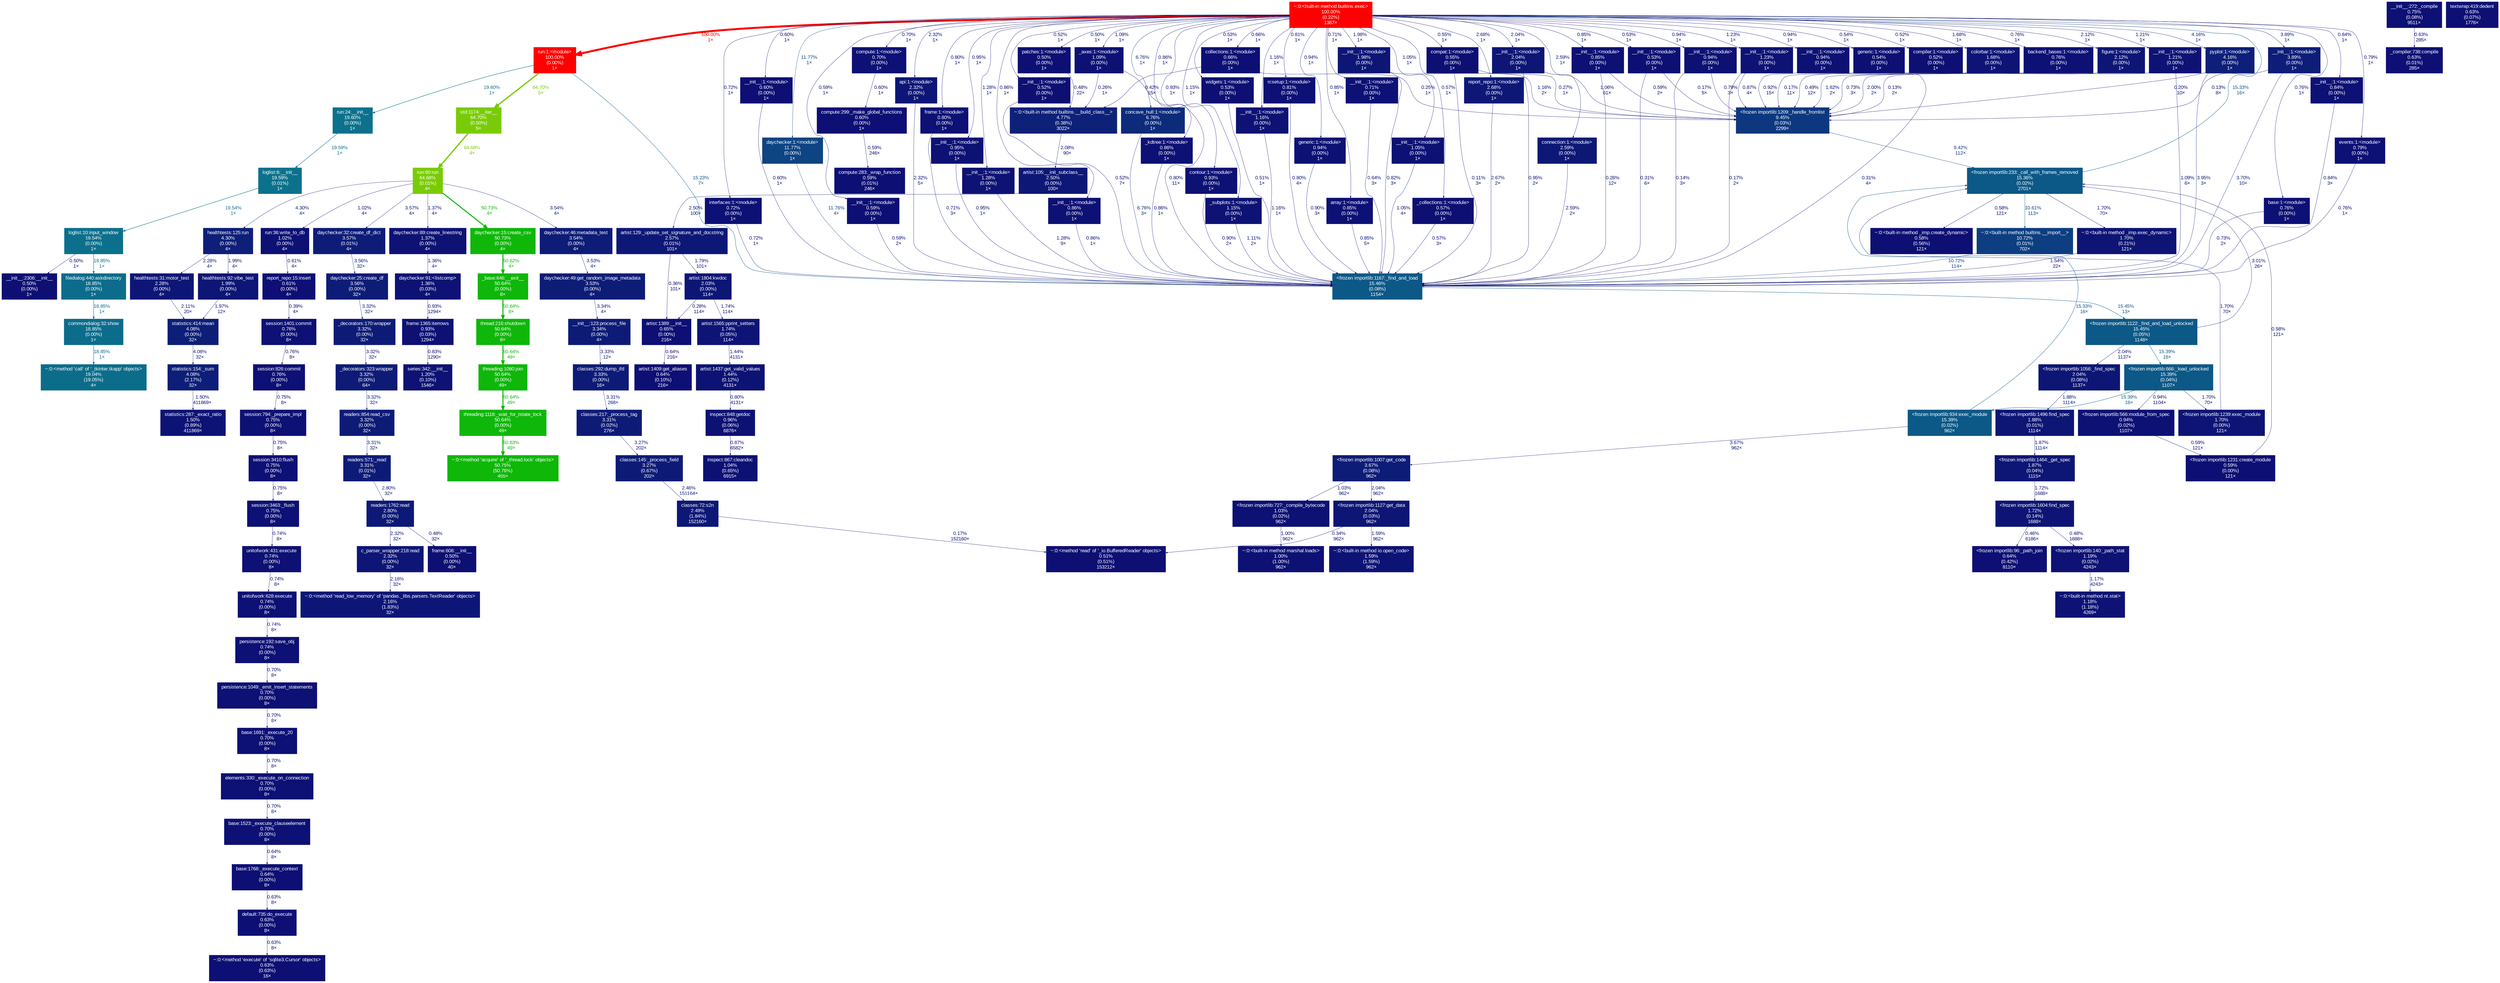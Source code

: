 digraph {
	graph [fontname=Arial, nodesep=0.125, ranksep=0.25];
	node [fontcolor=white, fontname=Arial, height=0, shape=box, style=filled, width=0];
	edge [fontname=Arial];
	15 [color="#ff0000", fontcolor="#ffffff", fontsize="10.00", label="~:0:<built-in method builtins.exec>\n100.00%\n(0.22%)\n1367×", tooltip="~"];
	15 -> 30 [arrowsize="0.35", color="#0d1274", fontcolor="#0d1274", fontsize="10.00", label="1.23%\n1×", labeldistance="0.50", penwidth="0.50"];
	15 -> 204 [arrowsize="0.35", color="#0d1f78", fontcolor="#0d1f78", fontsize="10.00", label="4.16%\n1×", labeldistance="0.50", penwidth="0.50"];
	15 -> 322 [arrowsize="0.35", color="#0d0f73", fontcolor="#0d0f73", fontsize="10.00", label="0.52%\n1×", labeldistance="0.50", penwidth="0.50"];
	15 -> 394 [arrowsize="0.35", color="#0d1074", fontcolor="#0d1074", fontsize="10.00", label="0.81%\n1×", labeldistance="0.50", penwidth="0.50"];
	15 -> 588 [arrowsize="0.35", color="#0d0f73", fontcolor="#0d0f73", fontsize="10.00", label="0.50%\n1×", labeldistance="0.50", penwidth="0.50"];
	15 -> 642 [arrowsize="0.35", color="#0d1174", fontcolor="#0d1174", fontsize="10.00", label="0.94%\n1×", labeldistance="0.50", penwidth="0.50"];
	15 -> 688 [arrowsize="0.35", color="#0d1174", fontcolor="#0d1174", fontsize="10.00", label="0.94%\n1×", labeldistance="0.50", penwidth="0.50"];
	15 -> 689 [arrowsize="0.35", color="#0d1074", fontcolor="#0d1074", fontsize="10.00", label="0.85%\n1×", labeldistance="0.50", penwidth="0.50"];
	15 -> 699 [arrowsize="0.35", color="#0d0f73", fontcolor="#0d0f73", fontsize="10.00", label="0.55%\n1×", labeldistance="0.50", penwidth="0.50"];
	15 -> 709 [arrowsize="0.35", color="#0d1074", fontcolor="#0d1074", fontsize="10.00", label="0.70%\n1×", labeldistance="0.50", penwidth="0.50"];
	15 -> 789 [arrowsize="0.35", color="#0d1074", fontcolor="#0d1074", fontsize="10.00", label="0.85%\n1×", labeldistance="0.50", penwidth="0.50"];
	15 -> 889 [arrowsize="1.00", color="#ff0000", fontcolor="#ff0000", fontsize="10.00", label="100.00%\n1×", labeldistance="4.00", penwidth="4.00"];
	15 -> 1005 [arrowsize="0.35", color="#0d1074", fontcolor="#0d1074", fontsize="10.00", label="0.71%\n1×", labeldistance="0.50", penwidth="0.50"];
	15 -> 1132 [arrowsize="0.35", color="#0d1575", fontcolor="#0d1575", fontsize="10.00", label="2.04%\n1×", labeldistance="0.50", penwidth="0.50"];
	15 -> 1133 [arrowsize="0.35", color="#0d1174", fontcolor="#0d1174", fontsize="10.00", label="1.05%\n1×", labeldistance="0.50", penwidth="0.50"];
	15 -> 1136 [arrowsize="0.35", color="#0d0f73", fontcolor="#0d0f73", fontsize="10.00", label="0.57%\n1×", labeldistance="0.50", penwidth="0.50"];
	15 -> 1323 [arrowsize="0.35", color="#0d1876", fontcolor="#0d1876", fontsize="10.00", label="2.68%\n1×", labeldistance="0.50", penwidth="0.50"];
	15 -> 1573 [arrowsize="0.35", color="#0d1876", fontcolor="#0d1876", fontsize="10.00", label="2.59%\n1×", labeldistance="0.50", penwidth="0.50"];
	15 -> 1655 [arrowsize="0.35", color="#0d0f73", fontcolor="#0d0f73", fontsize="10.00", label="0.53%\n1×", labeldistance="0.50", penwidth="0.50"];
	15 -> 1668 [arrowsize="0.35", color="#0d1074", fontcolor="#0d1074", fontsize="10.00", label="0.76%\n1×", labeldistance="0.50", penwidth="0.50"];
	15 -> 1783 [arrowsize="0.35", color="#0d1174", fontcolor="#0d1174", fontsize="10.00", label="0.94%\n1×", labeldistance="0.50", penwidth="0.50"];
	15 -> 1949 [arrowsize="0.35", color="#0d1074", fontcolor="#0d1074", fontsize="10.00", label="0.84%\n1×", labeldistance="0.50", penwidth="0.50"];
	15 -> 2209 [arrowsize="0.35", color="#0d1475", fontcolor="#0d1475", fontsize="10.00", label="1.68%\n1×", labeldistance="0.50", penwidth="0.50"];
	15 -> 2211 [arrowsize="0.35", color="#0d1074", fontcolor="#0d1074", fontsize="10.00", label="0.76%\n1×", labeldistance="0.50", penwidth="0.50"];
	15 -> 2214 [arrowsize="0.35", color="#0d1675", fontcolor="#0d1675", fontsize="10.00", label="2.12%\n1×", labeldistance="0.50", penwidth="0.50"];
	15 -> 2218 [arrowsize="0.35", color="#0d1174", fontcolor="#0d1174", fontsize="10.00", label="1.09%\n1×", labeldistance="0.50", penwidth="0.50"];
	15 -> 2490 [arrowsize="0.35", color="#0d1074", fontcolor="#0d1074", fontsize="10.00", label="0.79%\n1×", labeldistance="0.50", penwidth="0.50"];
	15 -> 2578 [arrowsize="0.35", color="#0d1074", fontcolor="#0d1074", fontsize="10.00", label="0.72%\n1×", labeldistance="0.50", penwidth="0.50"];
	15 -> 3483 [arrowsize="0.35", color="#0d0f74", fontcolor="#0d0f74", fontsize="10.00", label="0.60%\n1×", labeldistance="0.50", penwidth="0.50"];
	15 -> 3527 [arrowsize="0.35", color="#0d1d78", fontcolor="#0d1d78", fontsize="10.00", label="3.89%\n1×", labeldistance="0.50", penwidth="0.50"];
	15 -> 4091 [arrowsize="0.35", color="#0d4482", fontcolor="#0d4482", fontsize="10.00", label="11.77%\n1×", labeldistance="0.50", penwidth="0.50"];
	15 -> 4570 [arrowsize="0.35", color="#0d0f74", fontcolor="#0d0f74", fontsize="10.00", label="0.59%\n1×", labeldistance="0.50", penwidth="0.50"];
	15 -> 4644 [arrowsize="0.35", color="#0d1676", fontcolor="#0d1676", fontsize="10.00", label="2.32%\n1×", labeldistance="0.50", penwidth="0.50"];
	15 -> 4740 [arrowsize="0.35", color="#0d0f73", fontcolor="#0d0f73", fontsize="10.00", label="0.54%\n1×", labeldistance="0.50", penwidth="0.50"];
	15 -> 4756 [arrowsize="0.35", color="#0d1074", fontcolor="#0d1074", fontsize="10.00", label="0.80%\n1×", labeldistance="0.50", penwidth="0.50"];
	15 -> 4940 [arrowsize="0.35", color="#0d0f74", fontcolor="#0d0f74", fontsize="10.00", label="0.66%\n1×", labeldistance="0.50", penwidth="0.50"];
	15 -> 5279 [arrowsize="0.35", color="#0d1174", fontcolor="#0d1174", fontsize="10.00", label="0.95%\n1×", labeldistance="0.50", penwidth="0.50"];
	15 -> 5291 [arrowsize="0.35", color="#0d1274", fontcolor="#0d1274", fontsize="10.00", label="1.28%\n1×", labeldistance="0.50", penwidth="0.50"];
	15 -> 5313 [arrowsize="0.35", color="#0d1074", fontcolor="#0d1074", fontsize="10.00", label="0.86%\n1×", labeldistance="0.50", penwidth="0.50"];
	15 -> 5910 [arrowsize="0.35", color="#0d1274", fontcolor="#0d1274", fontsize="10.00", label="1.21%\n1×", labeldistance="0.50", penwidth="0.50"];
	15 -> 5914 [arrowsize="0.35", color="#0d0f73", fontcolor="#0d0f73", fontsize="10.00", label="0.52%\n1×", labeldistance="0.50", penwidth="0.50"];
	15 -> 5916 [arrowsize="0.35", color="#0d2b7b", fontcolor="#0d2b7b", fontsize="10.00", label="6.76%\n1×", labeldistance="0.50", penwidth="0.50"];
	15 -> 5951 [arrowsize="0.35", color="#0d1074", fontcolor="#0d1074", fontsize="10.00", label="0.86%\n1×", labeldistance="0.50", penwidth="0.50"];
	15 -> 6061 [arrowsize="0.35", color="#0d1174", fontcolor="#0d1174", fontsize="10.00", label="0.93%\n1×", labeldistance="0.50", penwidth="0.50"];
	15 -> 6225 [arrowsize="0.35", color="#0d1274", fontcolor="#0d1274", fontsize="10.00", label="1.15%\n1×", labeldistance="0.50", penwidth="0.50"];
	15 -> 6266 [arrowsize="0.35", color="#0d1575", fontcolor="#0d1575", fontsize="10.00", label="1.98%\n1×", labeldistance="0.50", penwidth="0.50"];
	15 -> 6282 [arrowsize="0.35", color="#0d0f73", fontcolor="#0d0f73", fontsize="10.00", label="0.53%\n1×", labeldistance="0.50", penwidth="0.50"];
	15 -> 6900 [arrowsize="0.35", color="#0d1274", fontcolor="#0d1274", fontsize="10.00", label="1.16%\n1×", labeldistance="0.50", penwidth="0.50"];
	17 [color="#0d2179", fontcolor="#ffffff", fontsize="10.00", label="~:0:<built-in method builtins.__build_class__>\n4.77%\n(0.38%)\n3022×", tooltip="~"];
	17 -> 6604 [arrowsize="0.35", color="#0d1575", fontcolor="#0d1575", fontsize="10.00", label="2.08%\n90×", labeldistance="0.50", penwidth="0.50"];
	23 [color="#0d0f74", fontcolor="#ffffff", fontsize="10.00", label="_compiler:738:compile\n0.63%\n(0.01%)\n285×", tooltip="C:\\Users\\Windows 10\\AppData\\Local\\Programs\\Python\\Python311\\Lib\\re\\_compiler.py"];
	24 [color="#0d1074", fontcolor="#ffffff", fontsize="10.00", label="__init__:272:_compile\n0.75%\n(0.08%)\n9511×", tooltip="C:\\Users\\Windows 10\\AppData\\Local\\Programs\\Python\\Python311\\Lib\\re\\__init__.py"];
	24 -> 23 [arrowsize="0.35", color="#0d0f74", fontcolor="#0d0f74", fontsize="10.00", label="0.63%\n285×", labeldistance="0.50", penwidth="0.50"];
	30 [color="#0d1274", fontcolor="#ffffff", fontsize="10.00", label="__init__:1:<module>\n1.23%\n(0.00%)\n1×", tooltip="C:\\Users\\Windows 10\\AppData\\Local\\Programs\\Python\\Python311\\Lib\\site-packages\\matplotlib\\__init__.py"];
	30 -> 7370 [arrowsize="0.35", color="#0d1074", fontcolor="#0d1074", fontsize="10.00", label="0.87%\n4×", labeldistance="0.50", penwidth="0.50"];
	30 -> 7451 [arrowsize="0.35", color="#0d0d73", fontcolor="#0d0d73", fontsize="10.00", label="0.17%\n2×", labeldistance="0.50", penwidth="0.50"];
	37 [color="#0d1475", fontcolor="#ffffff", fontsize="10.00", label="~:0:<built-in method _imp.exec_dynamic>\n1.70%\n(0.21%)\n121×", tooltip="~"];
	37 -> 7451 [arrowsize="0.35", color="#0d1375", fontcolor="#0d1375", fontsize="10.00", label="1.54%\n22×", labeldistance="0.50", penwidth="0.50"];
	78 [color="#0d1c77", fontcolor="#ffffff", fontsize="10.00", label="daychecker:46:metadata_test\n3.54%\n(0.00%)\n4×", tooltip="C:\\Users\\Windows 10\\Documents\\GitHub\\DroneCompanion2\\internal\\daychecker.py"];
	78 -> 1338 [arrowsize="0.35", color="#0d1c77", fontcolor="#0d1c77", fontsize="10.00", label="3.53%\n4×", labeldistance="0.50", penwidth="0.50"];
	178 [color="#0d1676", fontcolor="#ffffff", fontsize="10.00", label="~:0:<method 'read_low_memory' of 'pandas._libs.parsers.TextReader' objects>\n2.16%\n(1.83%)\n32×", tooltip="~"];
	182 [color="#0d0f74", fontcolor="#ffffff", fontsize="10.00", label="textwrap:419:dedent\n0.63%\n(0.07%)\n1776×", tooltip="C:\\Users\\Windows 10\\AppData\\Local\\Programs\\Python\\Python311\\Lib\\textwrap.py"];
	184 [color="#0d1375", fontcolor="#ffffff", fontsize="10.00", label="artist:1437:get_valid_values\n1.44%\n(0.12%)\n4131×", tooltip="C:\\Users\\Windows 10\\AppData\\Local\\Programs\\Python\\Python311\\Lib\\site-packages\\matplotlib\\artist.py"];
	184 -> 586 [arrowsize="0.35", color="#0d1074", fontcolor="#0d1074", fontsize="10.00", label="0.80%\n4131×", labeldistance="0.50", penwidth="0.50"];
	204 [color="#0d1f78", fontcolor="#ffffff", fontsize="10.00", label="pyplot:1:<module>\n4.16%\n(0.00%)\n1×", tooltip="C:\\Users\\Windows 10\\AppData\\Local\\Programs\\Python\\Python311\\Lib\\site-packages\\matplotlib\\pyplot.py"];
	204 -> 7370 [arrowsize="0.35", color="#0d0e73", fontcolor="#0d0e73", fontsize="10.00", label="0.20%\n10×", labeldistance="0.50", penwidth="0.50"];
	204 -> 7451 [arrowsize="0.35", color="#0d1e78", fontcolor="#0d1e78", fontsize="10.00", label="3.95%\n3×", labeldistance="0.50", penwidth="0.50"];
	285 [color="#0d1575", fontcolor="#ffffff", fontsize="10.00", label="<frozen importlib:1056:_find_spec\n2.04%\n(0.08%)\n1137×", tooltip="<frozen importlib._bootstrap>"];
	285 -> 7388 [arrowsize="0.35", color="#0d1575", fontcolor="#0d1575", fontsize="10.00", label="1.88%\n1114×", labeldistance="0.50", penwidth="0.50"];
	311 [color="#7acb07", fontcolor="#ffffff", fontsize="10.00", label="run:60:run\n64.68%\n(0.01%)\n4×", tooltip="run.py"];
	311 -> 78 [arrowsize="0.35", color="#0d1c77", fontcolor="#0d1c77", fontsize="10.00", label="3.54%\n4×", labeldistance="0.50", penwidth="0.50"];
	311 -> 1028 [arrowsize="0.35", color="#0d1174", fontcolor="#0d1174", fontsize="10.00", label="1.02%\n4×", labeldistance="0.50", penwidth="0.50"];
	311 -> 1223 [arrowsize="0.35", color="#0d1274", fontcolor="#0d1274", fontsize="10.00", label="1.37%\n4×", labeldistance="0.50", penwidth="0.50"];
	311 -> 1339 [arrowsize="0.71", color="#0fb709", fontcolor="#0fb709", fontsize="10.00", label="50.73%\n4×", labeldistance="2.03", penwidth="2.03"];
	311 -> 4038 [arrowsize="0.35", color="#0d1c77", fontcolor="#0d1c77", fontsize="10.00", label="3.57%\n4×", labeldistance="0.50", penwidth="0.50"];
	311 -> 6650 [arrowsize="0.35", color="#0d1f78", fontcolor="#0d1f78", fontsize="10.00", label="4.30%\n4×", labeldistance="0.50", penwidth="0.50"];
	322 [color="#0d0f73", fontcolor="#ffffff", fontsize="10.00", label="compiler:1:<module>\n0.52%\n(0.00%)\n1×", tooltip="C:\\Users\\Windows 10\\AppData\\Local\\Programs\\Python\\Python311\\Lib\\site-packages\\sqlalchemy\\sql\\compiler.py"];
	322 -> 7370 [arrowsize="0.35", color="#0d0f73", fontcolor="#0d0f73", fontsize="10.00", label="0.49%\n12×", labeldistance="0.50", penwidth="0.50"];
	394 [color="#0d1074", fontcolor="#ffffff", fontsize="10.00", label="rcsetup:1:<module>\n0.81%\n(0.00%)\n1×", tooltip="C:\\Users\\Windows 10\\AppData\\Local\\Programs\\Python\\Python311\\Lib\\site-packages\\matplotlib\\rcsetup.py"];
	394 -> 7451 [arrowsize="0.35", color="#0d1074", fontcolor="#0d1074", fontsize="10.00", label="0.80%\n4×", labeldistance="0.50", penwidth="0.50"];
	426 [color="#0d0f73", fontcolor="#ffffff", fontsize="10.00", label="~:0:<built-in method _imp.create_dynamic>\n0.58%\n(0.56%)\n121×", tooltip="~"];
	464 [color="#0d0f74", fontcolor="#ffffff", fontsize="10.00", label="artist:1409:get_aliases\n0.64%\n(0.10%)\n216×", tooltip="C:\\Users\\Windows 10\\AppData\\Local\\Programs\\Python\\Python311\\Lib\\site-packages\\matplotlib\\artist.py"];
	586 [color="#0d1174", fontcolor="#ffffff", fontsize="10.00", label="inspect:848:getdoc\n0.96%\n(0.06%)\n6876×", tooltip="C:\\Users\\Windows 10\\AppData\\Local\\Programs\\Python\\Python311\\Lib\\inspect.py"];
	586 -> 781 [arrowsize="0.35", color="#0d1074", fontcolor="#0d1074", fontsize="10.00", label="0.87%\n6582×", labeldistance="0.50", penwidth="0.50"];
	588 [color="#0d0f73", fontcolor="#ffffff", fontsize="10.00", label="patches:1:<module>\n0.50%\n(0.00%)\n1×", tooltip="C:\\Users\\Windows 10\\AppData\\Local\\Programs\\Python\\Python311\\Lib\\site-packages\\matplotlib\\patches.py"];
	588 -> 17 [arrowsize="0.35", color="#0d0f73", fontcolor="#0d0f73", fontsize="10.00", label="0.48%\n22×", labeldistance="0.50", penwidth="0.50"];
	642 [color="#0d1174", fontcolor="#ffffff", fontsize="10.00", label="generic:1:<module>\n0.94%\n(0.00%)\n1×", tooltip="C:\\Users\\Windows 10\\AppData\\Local\\Programs\\Python\\Python311\\Lib\\site-packages\\pandas\\core\\groupby\\generic.py"];
	642 -> 7451 [arrowsize="0.35", color="#0d1074", fontcolor="#0d1074", fontsize="10.00", label="0.90%\n3×", labeldistance="0.50", penwidth="0.50"];
	688 [color="#0d1174", fontcolor="#ffffff", fontsize="10.00", label="__init__:1:<module>\n0.94%\n(0.00%)\n1×", tooltip="C:\\Users\\Windows 10\\AppData\\Local\\Programs\\Python\\Python311\\Lib\\site-packages\\numpy\\__init__.py"];
	688 -> 7370 [arrowsize="0.35", color="#0d1174", fontcolor="#0d1174", fontsize="10.00", label="0.92%\n15×", labeldistance="0.50", penwidth="0.50"];
	689 [color="#0d1074", fontcolor="#ffffff", fontsize="10.00", label="__init__:1:<module>\n0.85%\n(0.00%)\n1×", tooltip="C:\\Users\\Windows 10\\AppData\\Local\\Programs\\Python\\Python311\\Lib\\site-packages\\scipy\\sparse\\__init__.py"];
	689 -> 7370 [arrowsize="0.35", color="#0d0f74", fontcolor="#0d0f74", fontsize="10.00", label="0.59%\n2×", labeldistance="0.50", penwidth="0.50"];
	689 -> 7451 [arrowsize="0.35", color="#0d0e73", fontcolor="#0d0e73", fontsize="10.00", label="0.26%\n12×", labeldistance="0.50", penwidth="0.50"];
	699 [color="#0d0f73", fontcolor="#ffffff", fontsize="10.00", label="compat:1:<module>\n0.55%\n(0.00%)\n1×", tooltip="C:\\Users\\Windows 10\\AppData\\Local\\Programs\\Python\\Python311\\Lib\\site-packages\\sqlalchemy\\util\\compat.py"];
	699 -> 7370 [arrowsize="0.35", color="#0d0e73", fontcolor="#0d0e73", fontsize="10.00", label="0.27%\n1×", labeldistance="0.50", penwidth="0.50"];
	699 -> 7451 [arrowsize="0.35", color="#0d0d73", fontcolor="#0d0d73", fontsize="10.00", label="0.11%\n3×", labeldistance="0.50", penwidth="0.50"];
	709 [color="#0d1074", fontcolor="#ffffff", fontsize="10.00", label="compute:1:<module>\n0.70%\n(0.00%)\n1×", tooltip="C:\\Users\\Windows 10\\AppData\\Local\\Programs\\Python\\Python311\\Lib\\site-packages\\pyarrow\\compute.py"];
	709 -> 4653 [arrowsize="0.35", color="#0d0f74", fontcolor="#0d0f74", fontsize="10.00", label="0.60%\n1×", labeldistance="0.50", penwidth="0.50"];
	781 [color="#0d1174", fontcolor="#ffffff", fontsize="10.00", label="inspect:867:cleandoc\n1.04%\n(0.65%)\n6915×", tooltip="C:\\Users\\Windows 10\\AppData\\Local\\Programs\\Python\\Python311\\Lib\\inspect.py"];
	789 [color="#0d1074", fontcolor="#ffffff", fontsize="10.00", label="array:1:<module>\n0.85%\n(0.00%)\n1×", tooltip="C:\\Users\\Windows 10\\AppData\\Local\\Programs\\Python\\Python311\\Lib\\site-packages\\pandas\\core\\arrays\\arrow\\array.py"];
	789 -> 7451 [arrowsize="0.35", color="#0d1074", fontcolor="#0d1074", fontsize="10.00", label="0.85%\n5×", labeldistance="0.50", penwidth="0.50"];
	815 [color="#0d1876", fontcolor="#ffffff", fontsize="10.00", label="artist:129:_update_set_signature_and_docstring\n2.57%\n(0.01%)\n101×", tooltip="C:\\Users\\Windows 10\\AppData\\Local\\Programs\\Python\\Python311\\Lib\\site-packages\\matplotlib\\artist.py"];
	815 -> 4388 [arrowsize="0.35", color="#0d0e73", fontcolor="#0d0e73", fontsize="10.00", label="0.36%\n101×", labeldistance="0.50", penwidth="0.50"];
	815 -> 4954 [arrowsize="0.35", color="#0d1475", fontcolor="#0d1475", fontsize="10.00", label="1.79%\n101×", labeldistance="0.50", penwidth="0.50"];
	818 [color="#0d1274", fontcolor="#ffffff", fontsize="10.00", label="series:342:__init__\n1.20%\n(0.10%)\n1546×", tooltip="C:\\Users\\Windows 10\\AppData\\Local\\Programs\\Python\\Python311\\Lib\\site-packages\\pandas\\core\\series.py"];
	823 [color="#7acb07", fontcolor="#ffffff", fontsize="10.00", label="std:1174:__iter__\n64.70%\n(0.00%)\n5×", tooltip="C:\\Users\\Windows 10\\AppData\\Local\\Programs\\Python\\Python311\\Lib\\site-packages\\tqdm\\std.py"];
	823 -> 311 [arrowsize="0.80", color="#7acb07", fontcolor="#7acb07", fontsize="10.00", label="64.68%\n4×", labeldistance="2.59", penwidth="2.59"];
	888 [color="#0c718c", fontcolor="#ffffff", fontsize="10.00", label="run:24:__init__\n19.60%\n(0.00%)\n1×", tooltip="run.py"];
	888 -> 3957 [arrowsize="0.44", color="#0c718c", fontcolor="#0c718c", fontsize="10.00", label="19.59%\n1×", labeldistance="0.78", penwidth="0.78"];
	889 [color="#ff0000", fontcolor="#ffffff", fontsize="10.00", label="run:1:<module>\n100.00%\n(0.00%)\n1×", tooltip="run.py"];
	889 -> 823 [arrowsize="0.80", color="#7acb07", fontcolor="#7acb07", fontsize="10.00", label="64.70%\n5×", labeldistance="2.59", penwidth="2.59"];
	889 -> 888 [arrowsize="0.44", color="#0c718c", fontcolor="#0c718c", fontsize="10.00", label="19.60%\n1×", labeldistance="0.78", penwidth="0.78"];
	889 -> 7451 [arrowsize="0.39", color="#0c5786", fontcolor="#0c5786", fontsize="10.00", label="15.23%\n7×", labeldistance="0.61", penwidth="0.61"];
	1005 [color="#0d1074", fontcolor="#ffffff", fontsize="10.00", label="__init__:1:<module>\n0.71%\n(0.00%)\n1×", tooltip="C:\\Users\\Windows 10\\AppData\\Local\\Programs\\Python\\Python311\\Lib\\site-packages\\sqlalchemy\\sql\\__init__.py"];
	1005 -> 7451 [arrowsize="0.35", color="#0d0f74", fontcolor="#0d0f74", fontsize="10.00", label="0.64%\n3×", labeldistance="0.50", penwidth="0.50"];
	1028 [color="#0d1174", fontcolor="#ffffff", fontsize="10.00", label="run:36:write_to_db\n1.02%\n(0.00%)\n4×", tooltip="run.py"];
	1028 -> 1117 [arrowsize="0.35", color="#0d0f74", fontcolor="#0d0f74", fontsize="10.00", label="0.61%\n4×", labeldistance="0.50", penwidth="0.50"];
	1092 [color="#0d1074", fontcolor="#ffffff", fontsize="10.00", label="base:1523:_execute_clauseelement\n0.70%\n(0.00%)\n8×", tooltip="C:\\Users\\Windows 10\\AppData\\Local\\Programs\\Python\\Python311\\Lib\\site-packages\\sqlalchemy\\engine\\base.py"];
	1092 -> 1687 [arrowsize="0.35", color="#0d0f74", fontcolor="#0d0f74", fontsize="10.00", label="0.64%\n8×", labeldistance="0.50", penwidth="0.50"];
	1117 [color="#0d0f74", fontcolor="#ffffff", fontsize="10.00", label="report_repo:15:insert\n0.61%\n(0.00%)\n4×", tooltip="C:\\Users\\Windows 10\\Documents\\GitHub\\DroneCompanion2\\database\\repository\\report_repo.py"];
	1117 -> 3222 [arrowsize="0.35", color="#0d0e73", fontcolor="#0d0e73", fontsize="10.00", label="0.39%\n4×", labeldistance="0.50", penwidth="0.50"];
	1132 [color="#0d1575", fontcolor="#ffffff", fontsize="10.00", label="__init__:1:<module>\n2.04%\n(0.00%)\n1×", tooltip="C:\\Users\\Windows 10\\AppData\\Local\\Programs\\Python\\Python311\\Lib\\site-packages\\sqlalchemy\\__init__.py"];
	1132 -> 7370 [arrowsize="0.35", color="#0d1174", fontcolor="#0d1174", fontsize="10.00", label="1.06%\n61×", labeldistance="0.50", penwidth="0.50"];
	1132 -> 7451 [arrowsize="0.35", color="#0d1174", fontcolor="#0d1174", fontsize="10.00", label="0.95%\n2×", labeldistance="0.50", penwidth="0.50"];
	1133 [color="#0d1174", fontcolor="#ffffff", fontsize="10.00", label="__init__:1:<module>\n1.05%\n(0.00%)\n1×", tooltip="C:\\Users\\Windows 10\\AppData\\Local\\Programs\\Python\\Python311\\Lib\\site-packages\\sqlalchemy\\util\\__init__.py"];
	1133 -> 7451 [arrowsize="0.35", color="#0d1174", fontcolor="#0d1174", fontsize="10.00", label="1.05%\n4×", labeldistance="0.50", penwidth="0.50"];
	1136 [color="#0d0f73", fontcolor="#ffffff", fontsize="10.00", label="_collections:1:<module>\n0.57%\n(0.00%)\n1×", tooltip="C:\\Users\\Windows 10\\AppData\\Local\\Programs\\Python\\Python311\\Lib\\site-packages\\sqlalchemy\\util\\_collections.py"];
	1136 -> 7451 [arrowsize="0.35", color="#0d0f73", fontcolor="#0d0f73", fontsize="10.00", label="0.57%\n3×", labeldistance="0.50", penwidth="0.50"];
	1195 [color="#0eb709", fontcolor="#ffffff", fontsize="10.00", label="threading:1080:join\n50.64%\n(0.00%)\n49×", tooltip="C:\\Users\\Windows 10\\AppData\\Local\\Programs\\Python\\Python311\\Lib\\threading.py"];
	1195 -> 1197 [arrowsize="0.71", color="#0eb709", fontcolor="#0eb709", fontsize="10.00", label="50.64%\n49×", labeldistance="2.03", penwidth="2.03"];
	1196 [color="#0eb709", fontcolor="#ffffff", fontsize="10.00", label="thread:216:shutdown\n50.64%\n(0.00%)\n8×", tooltip="C:\\Users\\Windows 10\\AppData\\Local\\Programs\\Python\\Python311\\Lib\\concurrent\\futures\\thread.py"];
	1196 -> 1195 [arrowsize="0.71", color="#0eb709", fontcolor="#0eb709", fontsize="10.00", label="50.64%\n49×", labeldistance="2.03", penwidth="2.03"];
	1197 [color="#0eb709", fontcolor="#ffffff", fontsize="10.00", label="threading:1118:_wait_for_tstate_lock\n50.64%\n(0.00%)\n49×", tooltip="C:\\Users\\Windows 10\\AppData\\Local\\Programs\\Python\\Python311\\Lib\\threading.py"];
	1197 -> 7570 [arrowsize="0.71", color="#0eb709", fontcolor="#0eb709", fontsize="10.00", label="50.63%\n49×", labeldistance="2.03", penwidth="2.03"];
	1223 [color="#0d1274", fontcolor="#ffffff", fontsize="10.00", label="daychecker:89:create_linestring\n1.37%\n(0.00%)\n4×", tooltip="C:\\Users\\Windows 10\\Documents\\GitHub\\DroneCompanion2\\internal\\daychecker.py"];
	1223 -> 4139 [arrowsize="0.35", color="#0d1274", fontcolor="#0d1274", fontsize="10.00", label="1.36%\n4×", labeldistance="0.50", penwidth="0.50"];
	1323 [color="#0d1876", fontcolor="#ffffff", fontsize="10.00", label="report_repo:1:<module>\n2.68%\n(0.00%)\n1×", tooltip="C:\\Users\\Windows 10\\Documents\\GitHub\\DroneCompanion2\\database\\repository\\report_repo.py"];
	1323 -> 7451 [arrowsize="0.35", color="#0d1876", fontcolor="#0d1876", fontsize="10.00", label="2.67%\n2×", labeldistance="0.50", penwidth="0.50"];
	1338 [color="#0d1c77", fontcolor="#ffffff", fontsize="10.00", label="daychecker:49:get_random_image_metadata\n3.53%\n(0.00%)\n4×", tooltip="C:\\Users\\Windows 10\\Documents\\GitHub\\DroneCompanion2\\internal\\daychecker.py"];
	1338 -> 1611 [arrowsize="0.35", color="#0d1b77", fontcolor="#0d1b77", fontsize="10.00", label="3.34%\n4×", labeldistance="0.50", penwidth="0.50"];
	1339 [color="#0fb709", fontcolor="#ffffff", fontsize="10.00", label="daychecker:15:create_csv\n50.73%\n(0.00%)\n4×", tooltip="C:\\Users\\Windows 10\\Documents\\GitHub\\DroneCompanion2\\internal\\daychecker.py"];
	1339 -> 2233 [arrowsize="0.71", color="#0eb709", fontcolor="#0eb709", fontsize="10.00", label="50.62%\n4×", labeldistance="2.02", penwidth="2.02"];
	1340 [color="#0d1c77", fontcolor="#ffffff", fontsize="10.00", label="daychecker:25:create_df\n3.56%\n(0.00%)\n32×", tooltip="C:\\Users\\Windows 10\\Documents\\GitHub\\DroneCompanion2\\internal\\daychecker.py"];
	1340 -> 3415 [arrowsize="0.35", color="#0d1b77", fontcolor="#0d1b77", fontsize="10.00", label="3.32%\n32×", labeldistance="0.50", penwidth="0.50"];
	1528 [color="#0d1274", fontcolor="#ffffff", fontsize="10.00", label="~:0:<built-in method nt.stat>\n1.18%\n(1.18%)\n4269×", tooltip="~"];
	1573 [color="#0d1876", fontcolor="#ffffff", fontsize="10.00", label="connection:1:<module>\n2.59%\n(0.00%)\n1×", tooltip="C:\\Users\\Windows 10\\Documents\\GitHub\\DroneCompanion2\\database\\configs\\connection.py"];
	1573 -> 7451 [arrowsize="0.35", color="#0d1876", fontcolor="#0d1876", fontsize="10.00", label="2.59%\n2×", labeldistance="0.50", penwidth="0.50"];
	1610 [color="#0d1b77", fontcolor="#ffffff", fontsize="10.00", label="classes:292:dump_ifd\n3.33%\n(0.00%)\n16×", tooltip="C:\\Users\\Windows 10\\AppData\\Local\\Programs\\Python\\Python311\\Lib\\site-packages\\exifread\\classes.py"];
	1610 -> 1612 [arrowsize="0.35", color="#0d1b77", fontcolor="#0d1b77", fontsize="10.00", label="3.31%\n268×", labeldistance="0.50", penwidth="0.50"];
	1611 [color="#0d1b77", fontcolor="#ffffff", fontsize="10.00", label="__init__:123:process_file\n3.34%\n(0.00%)\n4×", tooltip="C:\\Users\\Windows 10\\AppData\\Local\\Programs\\Python\\Python311\\Lib\\site-packages\\exifread\\__init__.py"];
	1611 -> 1610 [arrowsize="0.35", color="#0d1b77", fontcolor="#0d1b77", fontsize="10.00", label="3.33%\n12×", labeldistance="0.50", penwidth="0.50"];
	1612 [color="#0d1b77", fontcolor="#ffffff", fontsize="10.00", label="classes:217:_process_tag\n3.31%\n(0.02%)\n276×", tooltip="C:\\Users\\Windows 10\\AppData\\Local\\Programs\\Python\\Python311\\Lib\\site-packages\\exifread\\classes.py"];
	1612 -> 3260 [arrowsize="0.35", color="#0d1b77", fontcolor="#0d1b77", fontsize="10.00", label="3.27%\n202×", labeldistance="0.50", penwidth="0.50"];
	1633 [color="#0d1074", fontcolor="#ffffff", fontsize="10.00", label="persistence:1049:_emit_insert_statements\n0.70%\n(0.00%)\n8×", tooltip="C:\\Users\\Windows 10\\AppData\\Local\\Programs\\Python\\Python311\\Lib\\site-packages\\sqlalchemy\\orm\\persistence.py"];
	1633 -> 1822 [arrowsize="0.35", color="#0d1074", fontcolor="#0d1074", fontsize="10.00", label="0.70%\n8×", labeldistance="0.50", penwidth="0.50"];
	1634 [color="#0d1074", fontcolor="#ffffff", fontsize="10.00", label="persistence:192:save_obj\n0.74%\n(0.00%)\n8×", tooltip="C:\\Users\\Windows 10\\AppData\\Local\\Programs\\Python\\Python311\\Lib\\site-packages\\sqlalchemy\\orm\\persistence.py"];
	1634 -> 1633 [arrowsize="0.35", color="#0d1074", fontcolor="#0d1074", fontsize="10.00", label="0.70%\n8×", labeldistance="0.50", penwidth="0.50"];
	1641 [color="#0d1074", fontcolor="#ffffff", fontsize="10.00", label="unitofwork:431:execute\n0.74%\n(0.00%)\n8×", tooltip="C:\\Users\\Windows 10\\AppData\\Local\\Programs\\Python\\Python311\\Lib\\site-packages\\sqlalchemy\\orm\\unitofwork.py"];
	1641 -> 3164 [arrowsize="0.35", color="#0d1074", fontcolor="#0d1074", fontsize="10.00", label="0.74%\n8×", labeldistance="0.50", penwidth="0.50"];
	1643 [color="#0d0f73", fontcolor="#ffffff", fontsize="10.00", label="__init__:2306:__init__\n0.50%\n(0.00%)\n1×", tooltip="C:\\Users\\Windows 10\\AppData\\Local\\Programs\\Python\\Python311\\Lib\\tkinter\\__init__.py"];
	1644 [color="#0c708c", fontcolor="#ffffff", fontsize="10.00", label="loglist:10:input_window\n19.54%\n(0.00%)\n1×", tooltip="C:\\Users\\Windows 10\\Documents\\GitHub\\DroneCompanion2\\internal\\loglist.py"];
	1644 -> 1643 [arrowsize="0.35", color="#0d0f73", fontcolor="#0d0f73", fontsize="10.00", label="0.50%\n1×", labeldistance="0.50", penwidth="0.50"];
	1644 -> 3219 [arrowsize="0.43", color="#0c6c8b", fontcolor="#0c6c8b", fontsize="10.00", label="18.85%\n1×", labeldistance="0.75", penwidth="0.75"];
	1655 [color="#0d0f73", fontcolor="#ffffff", fontsize="10.00", label="__init__:1:<module>\n0.53%\n(0.00%)\n1×", tooltip="C:\\Users\\Windows 10\\AppData\\Local\\Programs\\Python\\Python311\\Lib\\site-packages\\sqlalchemy\\orm\\__init__.py"];
	1655 -> 7370 [arrowsize="0.35", color="#0d0d73", fontcolor="#0d0d73", fontsize="10.00", label="0.17%\n5×", labeldistance="0.50", penwidth="0.50"];
	1655 -> 7451 [arrowsize="0.35", color="#0d0e73", fontcolor="#0d0e73", fontsize="10.00", label="0.31%\n6×", labeldistance="0.50", penwidth="0.50"];
	1668 [color="#0d1074", fontcolor="#ffffff", fontsize="10.00", label="base:1:<module>\n0.76%\n(0.00%)\n1×", tooltip="C:\\Users\\Windows 10\\AppData\\Local\\Programs\\Python\\Python311\\Lib\\site-packages\\sqlalchemy\\engine\\base.py"];
	1668 -> 7451 [arrowsize="0.35", color="#0d1074", fontcolor="#0d1074", fontsize="10.00", label="0.73%\n2×", labeldistance="0.50", penwidth="0.50"];
	1687 [color="#0d0f74", fontcolor="#ffffff", fontsize="10.00", label="base:1768:_execute_context\n0.64%\n(0.00%)\n8×", tooltip="C:\\Users\\Windows 10\\AppData\\Local\\Programs\\Python\\Python311\\Lib\\site-packages\\sqlalchemy\\engine\\base.py"];
	1687 -> 3698 [arrowsize="0.35", color="#0d0f74", fontcolor="#0d0f74", fontsize="10.00", label="0.63%\n8×", labeldistance="0.50", penwidth="0.50"];
	1774 [color="#0d1074", fontcolor="#ffffff", fontsize="10.00", label="elements:330:_execute_on_connection\n0.70%\n(0.00%)\n8×", tooltip="C:\\Users\\Windows 10\\AppData\\Local\\Programs\\Python\\Python311\\Lib\\site-packages\\sqlalchemy\\sql\\elements.py"];
	1774 -> 1092 [arrowsize="0.35", color="#0d1074", fontcolor="#0d1074", fontsize="10.00", label="0.70%\n8×", labeldistance="0.50", penwidth="0.50"];
	1783 [color="#0d1174", fontcolor="#ffffff", fontsize="10.00", label="__init__:1:<module>\n0.94%\n(0.00%)\n1×", tooltip="C:\\Users\\Windows 10\\AppData\\Local\\Programs\\Python\\Python311\\Lib\\site-packages\\sqlalchemy\\engine\\__init__.py"];
	1783 -> 7370 [arrowsize="0.35", color="#0d1074", fontcolor="#0d1074", fontsize="10.00", label="0.79%\n3×", labeldistance="0.50", penwidth="0.50"];
	1783 -> 7451 [arrowsize="0.35", color="#0d0d73", fontcolor="#0d0d73", fontsize="10.00", label="0.14%\n3×", labeldistance="0.50", penwidth="0.50"];
	1822 [color="#0d1074", fontcolor="#ffffff", fontsize="10.00", label="base:1691:_execute_20\n0.70%\n(0.00%)\n8×", tooltip="C:\\Users\\Windows 10\\AppData\\Local\\Programs\\Python\\Python311\\Lib\\site-packages\\sqlalchemy\\engine\\base.py"];
	1822 -> 1774 [arrowsize="0.35", color="#0d1074", fontcolor="#0d1074", fontsize="10.00", label="0.70%\n8×", labeldistance="0.50", penwidth="0.50"];
	1949 [color="#0d1074", fontcolor="#ffffff", fontsize="10.00", label="__init__:1:<module>\n0.84%\n(0.00%)\n1×", tooltip="C:\\Users\\Windows 10\\AppData\\Local\\Programs\\Python\\Python311\\Lib\\site-packages\\pandas\\compat\\__init__.py"];
	1949 -> 7451 [arrowsize="0.35", color="#0d1074", fontcolor="#0d1074", fontsize="10.00", label="0.84%\n3×", labeldistance="0.50", penwidth="0.50"];
	2191 [color="#0d1074", fontcolor="#ffffff", fontsize="10.00", label="session:3463:_flush\n0.75%\n(0.00%)\n8×", tooltip="C:\\Users\\Windows 10\\AppData\\Local\\Programs\\Python\\Python311\\Lib\\site-packages\\sqlalchemy\\orm\\session.py"];
	2191 -> 1641 [arrowsize="0.35", color="#0d1074", fontcolor="#0d1074", fontsize="10.00", label="0.74%\n8×", labeldistance="0.50", penwidth="0.50"];
	2209 [color="#0d1475", fontcolor="#ffffff", fontsize="10.00", label="colorbar:1:<module>\n1.68%\n(0.00%)\n1×", tooltip="C:\\Users\\Windows 10\\AppData\\Local\\Programs\\Python\\Python311\\Lib\\site-packages\\matplotlib\\colorbar.py"];
	2209 -> 7370 [arrowsize="0.35", color="#0d1375", fontcolor="#0d1375", fontsize="10.00", label="1.62%\n2×", labeldistance="0.50", penwidth="0.50"];
	2211 [color="#0d1074", fontcolor="#ffffff", fontsize="10.00", label="backend_bases:1:<module>\n0.76%\n(0.00%)\n1×", tooltip="C:\\Users\\Windows 10\\AppData\\Local\\Programs\\Python\\Python311\\Lib\\site-packages\\matplotlib\\backend_bases.py"];
	2211 -> 7370 [arrowsize="0.35", color="#0d1074", fontcolor="#0d1074", fontsize="10.00", label="0.73%\n3×", labeldistance="0.50", penwidth="0.50"];
	2214 [color="#0d1675", fontcolor="#ffffff", fontsize="10.00", label="figure:1:<module>\n2.12%\n(0.00%)\n1×", tooltip="C:\\Users\\Windows 10\\AppData\\Local\\Programs\\Python\\Python311\\Lib\\site-packages\\matplotlib\\figure.py"];
	2214 -> 7370 [arrowsize="0.35", color="#0d1575", fontcolor="#0d1575", fontsize="10.00", label="2.00%\n2×", labeldistance="0.50", penwidth="0.50"];
	2218 [color="#0d1174", fontcolor="#ffffff", fontsize="10.00", label="_axes:1:<module>\n1.09%\n(0.00%)\n1×", tooltip="C:\\Users\\Windows 10\\AppData\\Local\\Programs\\Python\\Python311\\Lib\\site-packages\\matplotlib\\axes\\_axes.py"];
	2218 -> 17 [arrowsize="0.35", color="#0d0e73", fontcolor="#0d0e73", fontsize="10.00", label="0.26%\n1×", labeldistance="0.50", penwidth="0.50"];
	2218 -> 7451 [arrowsize="0.35", color="#0d1074", fontcolor="#0d1074", fontsize="10.00", label="0.80%\n11×", labeldistance="0.50", penwidth="0.50"];
	2233 [color="#0eb709", fontcolor="#ffffff", fontsize="10.00", label="_base:646:__exit__\n50.64%\n(0.00%)\n8×", tooltip="C:\\Users\\Windows 10\\AppData\\Local\\Programs\\Python\\Python311\\Lib\\concurrent\\futures\\_base.py"];
	2233 -> 1196 [arrowsize="0.71", color="#0eb709", fontcolor="#0eb709", fontsize="10.00", label="50.64%\n8×", labeldistance="2.03", penwidth="2.03"];
	2490 [color="#0d1074", fontcolor="#ffffff", fontsize="10.00", label="events:1:<module>\n0.79%\n(0.00%)\n1×", tooltip="C:\\Users\\Windows 10\\AppData\\Local\\Programs\\Python\\Python311\\Lib\\site-packages\\sqlalchemy\\engine\\events.py"];
	2490 -> 7451 [arrowsize="0.35", color="#0d1074", fontcolor="#0d1074", fontsize="10.00", label="0.76%\n1×", labeldistance="0.50", penwidth="0.50"];
	2578 [color="#0d1074", fontcolor="#ffffff", fontsize="10.00", label="interfaces:1:<module>\n0.72%\n(0.00%)\n1×", tooltip="C:\\Users\\Windows 10\\AppData\\Local\\Programs\\Python\\Python311\\Lib\\site-packages\\sqlalchemy\\engine\\interfaces.py"];
	2578 -> 7451 [arrowsize="0.35", color="#0d1074", fontcolor="#0d1074", fontsize="10.00", label="0.72%\n1×", labeldistance="0.50", penwidth="0.50"];
	3037 [color="#0d1074", fontcolor="#ffffff", fontsize="10.00", label="session:794:_prepare_impl\n0.75%\n(0.00%)\n8×", tooltip="C:\\Users\\Windows 10\\AppData\\Local\\Programs\\Python\\Python311\\Lib\\site-packages\\sqlalchemy\\orm\\session.py"];
	3037 -> 3271 [arrowsize="0.35", color="#0d1074", fontcolor="#0d1074", fontsize="10.00", label="0.75%\n8×", labeldistance="0.50", penwidth="0.50"];
	3164 [color="#0d1074", fontcolor="#ffffff", fontsize="10.00", label="unitofwork:628:execute\n0.74%\n(0.00%)\n8×", tooltip="C:\\Users\\Windows 10\\AppData\\Local\\Programs\\Python\\Python311\\Lib\\site-packages\\sqlalchemy\\orm\\unitofwork.py"];
	3164 -> 1634 [arrowsize="0.35", color="#0d1074", fontcolor="#0d1074", fontsize="10.00", label="0.74%\n8×", labeldistance="0.50", penwidth="0.50"];
	3186 [color="#0d1074", fontcolor="#ffffff", fontsize="10.00", label="session:826:commit\n0.76%\n(0.00%)\n8×", tooltip="C:\\Users\\Windows 10\\AppData\\Local\\Programs\\Python\\Python311\\Lib\\site-packages\\sqlalchemy\\orm\\session.py"];
	3186 -> 3037 [arrowsize="0.35", color="#0d1074", fontcolor="#0d1074", fontsize="10.00", label="0.75%\n8×", labeldistance="0.50", penwidth="0.50"];
	3209 [color="#0c6c8b", fontcolor="#ffffff", fontsize="10.00", label="commondialog:32:show\n18.85%\n(0.00%)\n1×", tooltip="C:\\Users\\Windows 10\\AppData\\Local\\Programs\\Python\\Python311\\Lib\\tkinter\\commondialog.py"];
	3209 -> 7758 [arrowsize="0.43", color="#0c6c8b", fontcolor="#0c6c8b", fontsize="10.00", label="18.85%\n1×", labeldistance="0.75", penwidth="0.75"];
	3219 [color="#0c6c8b", fontcolor="#ffffff", fontsize="10.00", label="filedialog:440:askdirectory\n18.85%\n(0.00%)\n1×", tooltip="C:\\Users\\Windows 10\\AppData\\Local\\Programs\\Python\\Python311\\Lib\\tkinter\\filedialog.py"];
	3219 -> 3209 [arrowsize="0.43", color="#0c6c8b", fontcolor="#0c6c8b", fontsize="10.00", label="18.85%\n1×", labeldistance="0.75", penwidth="0.75"];
	3222 [color="#0d1074", fontcolor="#ffffff", fontsize="10.00", label="session:1401:commit\n0.76%\n(0.00%)\n8×", tooltip="C:\\Users\\Windows 10\\AppData\\Local\\Programs\\Python\\Python311\\Lib\\site-packages\\sqlalchemy\\orm\\session.py"];
	3222 -> 3186 [arrowsize="0.35", color="#0d1074", fontcolor="#0d1074", fontsize="10.00", label="0.76%\n8×", labeldistance="0.50", penwidth="0.50"];
	3259 [color="#0d1776", fontcolor="#ffffff", fontsize="10.00", label="classes:72:s2n\n2.49%\n(1.84%)\n152160×", tooltip="C:\\Users\\Windows 10\\AppData\\Local\\Programs\\Python\\Python311\\Lib\\site-packages\\exifread\\classes.py"];
	3259 -> 7591 [arrowsize="0.35", color="#0d0d73", fontcolor="#0d0d73", fontsize="10.00", label="0.17%\n152160×", labeldistance="0.50", penwidth="0.50"];
	3260 [color="#0d1b77", fontcolor="#ffffff", fontsize="10.00", label="classes:145:_process_field\n3.27%\n(0.67%)\n202×", tooltip="C:\\Users\\Windows 10\\AppData\\Local\\Programs\\Python\\Python311\\Lib\\site-packages\\exifread\\classes.py"];
	3260 -> 3259 [arrowsize="0.35", color="#0d1776", fontcolor="#0d1776", fontsize="10.00", label="2.46%\n151164×", labeldistance="0.50", penwidth="0.50"];
	3271 [color="#0d1074", fontcolor="#ffffff", fontsize="10.00", label="session:3410:flush\n0.75%\n(0.00%)\n8×", tooltip="C:\\Users\\Windows 10\\AppData\\Local\\Programs\\Python\\Python311\\Lib\\site-packages\\sqlalchemy\\orm\\session.py"];
	3271 -> 2191 [arrowsize="0.35", color="#0d1074", fontcolor="#0d1074", fontsize="10.00", label="0.75%\n8×", labeldistance="0.50", penwidth="0.50"];
	3415 [color="#0d1b77", fontcolor="#ffffff", fontsize="10.00", label="_decorators:170:wrapper\n3.32%\n(0.00%)\n32×", tooltip="C:\\Users\\Windows 10\\AppData\\Local\\Programs\\Python\\Python311\\Lib\\site-packages\\pandas\\util\\_decorators.py"];
	3415 -> 4609 [arrowsize="0.35", color="#0d1b77", fontcolor="#0d1b77", fontsize="10.00", label="3.32%\n32×", labeldistance="0.50", penwidth="0.50"];
	3483 [color="#0d0f74", fontcolor="#ffffff", fontsize="10.00", label="__init__:1:<module>\n0.60%\n(0.00%)\n1×", tooltip="C:\\Users\\Windows 10\\AppData\\Local\\Programs\\Python\\Python311\\Lib\\site-packages\\pandas\\compat\\numpy\\__init__.py"];
	3483 -> 7451 [arrowsize="0.35", color="#0d0f74", fontcolor="#0d0f74", fontsize="10.00", label="0.60%\n1×", labeldistance="0.50", penwidth="0.50"];
	3527 [color="#0d1d78", fontcolor="#ffffff", fontsize="10.00", label="__init__:1:<module>\n3.89%\n(0.00%)\n1×", tooltip="C:\\Users\\Windows 10\\AppData\\Local\\Programs\\Python\\Python311\\Lib\\site-packages\\pandas\\__init__.py"];
	3527 -> 7370 [arrowsize="0.35", color="#0d0d73", fontcolor="#0d0d73", fontsize="10.00", label="0.13%\n8×", labeldistance="0.50", penwidth="0.50"];
	3527 -> 7451 [arrowsize="0.35", color="#0d1d77", fontcolor="#0d1d77", fontsize="10.00", label="3.70%\n10×", labeldistance="0.50", penwidth="0.50"];
	3698 [color="#0d0f74", fontcolor="#ffffff", fontsize="10.00", label="default:735:do_execute\n0.63%\n(0.00%)\n8×", tooltip="C:\\Users\\Windows 10\\AppData\\Local\\Programs\\Python\\Python311\\Lib\\site-packages\\sqlalchemy\\engine\\default.py"];
	3698 -> 7744 [arrowsize="0.35", color="#0d0f74", fontcolor="#0d0f74", fontsize="10.00", label="0.63%\n8×", labeldistance="0.50", penwidth="0.50"];
	3955 [color="#0d1e78", fontcolor="#ffffff", fontsize="10.00", label="statistics:414:mean\n4.08%\n(0.00%)\n32×", tooltip="C:\\Users\\Windows 10\\AppData\\Local\\Programs\\Python\\Python311\\Lib\\statistics.py"];
	3955 -> 5407 [arrowsize="0.35", color="#0d1e78", fontcolor="#0d1e78", fontsize="10.00", label="4.08%\n32×", labeldistance="0.50", penwidth="0.50"];
	3957 [color="#0c718c", fontcolor="#ffffff", fontsize="10.00", label="loglist:6:__init__\n19.59%\n(0.01%)\n1×", tooltip="C:\\Users\\Windows 10\\Documents\\GitHub\\DroneCompanion2\\internal\\loglist.py"];
	3957 -> 1644 [arrowsize="0.44", color="#0c708c", fontcolor="#0c708c", fontsize="10.00", label="19.54%\n1×", labeldistance="0.78", penwidth="0.78"];
	4038 [color="#0d1c77", fontcolor="#ffffff", fontsize="10.00", label="daychecker:32:create_df_dict\n3.57%\n(0.01%)\n4×", tooltip="C:\\Users\\Windows 10\\Documents\\GitHub\\DroneCompanion2\\internal\\daychecker.py"];
	4038 -> 1340 [arrowsize="0.35", color="#0d1c77", fontcolor="#0d1c77", fontsize="10.00", label="3.56%\n32×", labeldistance="0.50", penwidth="0.50"];
	4091 [color="#0d4482", fontcolor="#ffffff", fontsize="10.00", label="daychecker:1:<module>\n11.77%\n(0.00%)\n1×", tooltip="C:\\Users\\Windows 10\\Documents\\GitHub\\DroneCompanion2\\internal\\daychecker.py"];
	4091 -> 7451 [arrowsize="0.35", color="#0d4482", fontcolor="#0d4482", fontsize="10.00", label="11.76%\n4×", labeldistance="0.50", penwidth="0.50"];
	4139 [color="#0d1274", fontcolor="#ffffff", fontsize="10.00", label="daychecker:91:<listcomp>\n1.36%\n(0.03%)\n4×", tooltip="C:\\Users\\Windows 10\\Documents\\GitHub\\DroneCompanion2\\internal\\daychecker.py"];
	4139 -> 4624 [arrowsize="0.35", color="#0d1174", fontcolor="#0d1174", fontsize="10.00", label="0.93%\n1294×", labeldistance="0.50", penwidth="0.50"];
	4388 [color="#0d0f74", fontcolor="#ffffff", fontsize="10.00", label="artist:1389:__init__\n0.65%\n(0.00%)\n216×", tooltip="C:\\Users\\Windows 10\\AppData\\Local\\Programs\\Python\\Python311\\Lib\\site-packages\\matplotlib\\artist.py"];
	4388 -> 464 [arrowsize="0.35", color="#0d0f74", fontcolor="#0d0f74", fontsize="10.00", label="0.64%\n216×", labeldistance="0.50", penwidth="0.50"];
	4570 [color="#0d0f74", fontcolor="#ffffff", fontsize="10.00", label="__init__:1:<module>\n0.59%\n(0.00%)\n1×", tooltip="C:\\Users\\Windows 10\\AppData\\Local\\Programs\\Python\\Python311\\Lib\\site-packages\\pandas\\util\\__init__.py"];
	4570 -> 7451 [arrowsize="0.35", color="#0d0f74", fontcolor="#0d0f74", fontsize="10.00", label="0.59%\n2×", labeldistance="0.50", penwidth="0.50"];
	4609 [color="#0d1b77", fontcolor="#ffffff", fontsize="10.00", label="_decorators:323:wrapper\n3.32%\n(0.00%)\n64×", tooltip="C:\\Users\\Windows 10\\AppData\\Local\\Programs\\Python\\Python311\\Lib\\site-packages\\pandas\\util\\_decorators.py"];
	4609 -> 4804 [arrowsize="0.35", color="#0d1b77", fontcolor="#0d1b77", fontsize="10.00", label="3.32%\n32×", labeldistance="0.50", penwidth="0.50"];
	4618 [color="#0d0f73", fontcolor="#ffffff", fontsize="10.00", label="frame:608:__init__\n0.50%\n(0.00%)\n40×", tooltip="C:\\Users\\Windows 10\\AppData\\Local\\Programs\\Python\\Python311\\Lib\\site-packages\\pandas\\core\\frame.py"];
	4620 [color="#0d1976", fontcolor="#ffffff", fontsize="10.00", label="readers:1762:read\n2.80%\n(0.00%)\n32×", tooltip="C:\\Users\\Windows 10\\AppData\\Local\\Programs\\Python\\Python311\\Lib\\site-packages\\pandas\\io\\parsers\\readers.py"];
	4620 -> 4618 [arrowsize="0.35", color="#0d0f73", fontcolor="#0d0f73", fontsize="10.00", label="0.48%\n32×", labeldistance="0.50", penwidth="0.50"];
	4620 -> 4810 [arrowsize="0.35", color="#0d1676", fontcolor="#0d1676", fontsize="10.00", label="2.32%\n32×", labeldistance="0.50", penwidth="0.50"];
	4621 [color="#0d1676", fontcolor="#ffffff", fontsize="10.00", label="healthtests:31:motor_test\n2.28%\n(0.00%)\n4×", tooltip="C:\\Users\\Windows 10\\Documents\\GitHub\\DroneCompanion2\\tests\\healthtests.py"];
	4621 -> 3955 [arrowsize="0.35", color="#0d1675", fontcolor="#0d1675", fontsize="10.00", label="2.11%\n20×", labeldistance="0.50", penwidth="0.50"];
	4624 [color="#0d1174", fontcolor="#ffffff", fontsize="10.00", label="frame:1365:iterrows\n0.93%\n(0.03%)\n1294×", tooltip="C:\\Users\\Windows 10\\AppData\\Local\\Programs\\Python\\Python311\\Lib\\site-packages\\pandas\\core\\frame.py"];
	4624 -> 818 [arrowsize="0.35", color="#0d1074", fontcolor="#0d1074", fontsize="10.00", label="0.83%\n1290×", labeldistance="0.50", penwidth="0.50"];
	4644 [color="#0d1676", fontcolor="#ffffff", fontsize="10.00", label="api:1:<module>\n2.32%\n(0.00%)\n1×", tooltip="C:\\Users\\Windows 10\\AppData\\Local\\Programs\\Python\\Python311\\Lib\\site-packages\\pandas\\core\\api.py"];
	4644 -> 7451 [arrowsize="0.35", color="#0d1676", fontcolor="#0d1676", fontsize="10.00", label="2.32%\n5×", labeldistance="0.50", penwidth="0.50"];
	4652 [color="#0d0f74", fontcolor="#ffffff", fontsize="10.00", label="compute:283:_wrap_function\n0.59%\n(0.01%)\n246×", tooltip="C:\\Users\\Windows 10\\AppData\\Local\\Programs\\Python\\Python311\\Lib\\site-packages\\pyarrow\\compute.py"];
	4653 [color="#0d0f74", fontcolor="#ffffff", fontsize="10.00", label="compute:299:_make_global_functions\n0.60%\n(0.00%)\n1×", tooltip="C:\\Users\\Windows 10\\AppData\\Local\\Programs\\Python\\Python311\\Lib\\site-packages\\pyarrow\\compute.py"];
	4653 -> 4652 [arrowsize="0.35", color="#0d0f74", fontcolor="#0d0f74", fontsize="10.00", label="0.59%\n246×", labeldistance="0.50", penwidth="0.50"];
	4740 [color="#0d0f73", fontcolor="#ffffff", fontsize="10.00", label="generic:1:<module>\n0.54%\n(0.00%)\n1×", tooltip="C:\\Users\\Windows 10\\AppData\\Local\\Programs\\Python\\Python311\\Lib\\site-packages\\pandas\\core\\generic.py"];
	4740 -> 7370 [arrowsize="0.35", color="#0d0d73", fontcolor="#0d0d73", fontsize="10.00", label="0.17%\n11×", labeldistance="0.50", penwidth="0.50"];
	4740 -> 7451 [arrowsize="0.35", color="#0d0e73", fontcolor="#0d0e73", fontsize="10.00", label="0.31%\n4×", labeldistance="0.50", penwidth="0.50"];
	4756 [color="#0d1074", fontcolor="#ffffff", fontsize="10.00", label="frame:1:<module>\n0.80%\n(0.00%)\n1×", tooltip="C:\\Users\\Windows 10\\AppData\\Local\\Programs\\Python\\Python311\\Lib\\site-packages\\pandas\\core\\frame.py"];
	4756 -> 7451 [arrowsize="0.35", color="#0d1074", fontcolor="#0d1074", fontsize="10.00", label="0.71%\n3×", labeldistance="0.50", penwidth="0.50"];
	4804 [color="#0d1b77", fontcolor="#ffffff", fontsize="10.00", label="readers:854:read_csv\n3.32%\n(0.00%)\n32×", tooltip="C:\\Users\\Windows 10\\AppData\\Local\\Programs\\Python\\Python311\\Lib\\site-packages\\pandas\\io\\parsers\\readers.py"];
	4804 -> 4818 [arrowsize="0.35", color="#0d1b77", fontcolor="#0d1b77", fontsize="10.00", label="3.31%\n32×", labeldistance="0.50", penwidth="0.50"];
	4810 [color="#0d1676", fontcolor="#ffffff", fontsize="10.00", label="c_parser_wrapper:218:read\n2.32%\n(0.00%)\n32×", tooltip="C:\\Users\\Windows 10\\AppData\\Local\\Programs\\Python\\Python311\\Lib\\site-packages\\pandas\\io\\parsers\\c_parser_wrapper.py"];
	4810 -> 178 [arrowsize="0.35", color="#0d1676", fontcolor="#0d1676", fontsize="10.00", label="2.16%\n32×", labeldistance="0.50", penwidth="0.50"];
	4814 [color="#0d1575", fontcolor="#ffffff", fontsize="10.00", label="healthtests:92:vibe_test\n1.99%\n(0.00%)\n4×", tooltip="C:\\Users\\Windows 10\\Documents\\GitHub\\DroneCompanion2\\tests\\healthtests.py"];
	4814 -> 3955 [arrowsize="0.35", color="#0d1575", fontcolor="#0d1575", fontsize="10.00", label="1.97%\n12×", labeldistance="0.50", penwidth="0.50"];
	4818 [color="#0d1b77", fontcolor="#ffffff", fontsize="10.00", label="readers:571:_read\n3.31%\n(0.01%)\n32×", tooltip="C:\\Users\\Windows 10\\AppData\\Local\\Programs\\Python\\Python311\\Lib\\site-packages\\pandas\\io\\parsers\\readers.py"];
	4818 -> 4620 [arrowsize="0.35", color="#0d1976", fontcolor="#0d1976", fontsize="10.00", label="2.80%\n32×", labeldistance="0.50", penwidth="0.50"];
	4940 [color="#0d0f74", fontcolor="#ffffff", fontsize="10.00", label="collections:1:<module>\n0.66%\n(0.00%)\n1×", tooltip="C:\\Users\\Windows 10\\AppData\\Local\\Programs\\Python\\Python311\\Lib\\site-packages\\matplotlib\\collections.py"];
	4940 -> 17 [arrowsize="0.35", color="#0d0e73", fontcolor="#0d0e73", fontsize="10.00", label="0.42%\n15×", labeldistance="0.50", penwidth="0.50"];
	4940 -> 7370 [arrowsize="0.35", color="#0d0e73", fontcolor="#0d0e73", fontsize="10.00", label="0.25%\n1×", labeldistance="0.50", penwidth="0.50"];
	4954 [color="#0d1575", fontcolor="#ffffff", fontsize="10.00", label="artist:1804:kwdoc\n2.03%\n(0.00%)\n114×", tooltip="C:\\Users\\Windows 10\\AppData\\Local\\Programs\\Python\\Python311\\Lib\\site-packages\\matplotlib\\artist.py"];
	4954 -> 4388 [arrowsize="0.35", color="#0d0e73", fontcolor="#0d0e73", fontsize="10.00", label="0.28%\n114×", labeldistance="0.50", penwidth="0.50"];
	4954 -> 6638 [arrowsize="0.35", color="#0d1475", fontcolor="#0d1475", fontsize="10.00", label="1.74%\n114×", labeldistance="0.50", penwidth="0.50"];
	5025 [color="#0c5887", fontcolor="#ffffff", fontsize="10.00", label="<frozen importlib:666:_load_unlocked\n15.39%\n(0.04%)\n1107×", tooltip="<frozen importlib._bootstrap>"];
	5025 -> 5089 [arrowsize="0.35", color="#0d1174", fontcolor="#0d1174", fontsize="10.00", label="0.94%\n1104×", labeldistance="0.50", penwidth="0.50"];
	5025 -> 7363 [arrowsize="0.35", color="#0d1475", fontcolor="#0d1475", fontsize="10.00", label="1.70%\n70×", labeldistance="0.50", penwidth="0.50"];
	5025 -> 7437 [arrowsize="0.39", color="#0c5887", fontcolor="#0c5887", fontsize="10.00", label="15.39%\n16×", labeldistance="0.62", penwidth="0.62"];
	5089 [color="#0d1174", fontcolor="#ffffff", fontsize="10.00", label="<frozen importlib:566:module_from_spec\n0.94%\n(0.02%)\n1107×", tooltip="<frozen importlib._bootstrap>"];
	5089 -> 7361 [arrowsize="0.35", color="#0d0f74", fontcolor="#0d0f74", fontsize="10.00", label="0.59%\n121×", labeldistance="0.50", penwidth="0.50"];
	5279 [color="#0d1174", fontcolor="#ffffff", fontsize="10.00", label="__init__:1:<module>\n0.95%\n(0.00%)\n1×", tooltip="C:\\Users\\Windows 10\\AppData\\Local\\Programs\\Python\\Python311\\Lib\\site-packages\\pandas\\core\\groupby\\__init__.py"];
	5279 -> 7451 [arrowsize="0.35", color="#0d1174", fontcolor="#0d1174", fontsize="10.00", label="0.95%\n1×", labeldistance="0.50", penwidth="0.50"];
	5291 [color="#0d1274", fontcolor="#ffffff", fontsize="10.00", label="__init__:1:<module>\n1.28%\n(0.00%)\n1×", tooltip="C:\\Users\\Windows 10\\AppData\\Local\\Programs\\Python\\Python311\\Lib\\site-packages\\pandas\\core\\arrays\\__init__.py"];
	5291 -> 7451 [arrowsize="0.35", color="#0d1274", fontcolor="#0d1274", fontsize="10.00", label="1.28%\n9×", labeldistance="0.50", penwidth="0.50"];
	5313 [color="#0d1074", fontcolor="#ffffff", fontsize="10.00", label="__init__:1:<module>\n0.86%\n(0.00%)\n1×", tooltip="C:\\Users\\Windows 10\\AppData\\Local\\Programs\\Python\\Python311\\Lib\\site-packages\\pandas\\core\\arrays\\arrow\\__init__.py"];
	5313 -> 7451 [arrowsize="0.35", color="#0d1074", fontcolor="#0d1074", fontsize="10.00", label="0.86%\n1×", labeldistance="0.50", penwidth="0.50"];
	5407 [color="#0d1e78", fontcolor="#ffffff", fontsize="10.00", label="statistics:154:_sum\n4.08%\n(2.17%)\n32×", tooltip="C:\\Users\\Windows 10\\AppData\\Local\\Programs\\Python\\Python311\\Lib\\statistics.py"];
	5407 -> 7048 [arrowsize="0.35", color="#0d1375", fontcolor="#0d1375", fontsize="10.00", label="1.50%\n411869×", labeldistance="0.50", penwidth="0.50"];
	5910 [color="#0d1274", fontcolor="#ffffff", fontsize="10.00", label="__init__:1:<module>\n1.21%\n(0.00%)\n1×", tooltip="C:\\Users\\Windows 10\\AppData\\Local\\Programs\\Python\\Python311\\Lib\\site-packages\\scipy\\spatial\\__init__.py"];
	5910 -> 7370 [arrowsize="0.35", color="#0d0d73", fontcolor="#0d0d73", fontsize="10.00", label="0.13%\n2×", labeldistance="0.50", penwidth="0.50"];
	5910 -> 7451 [arrowsize="0.35", color="#0d1174", fontcolor="#0d1174", fontsize="10.00", label="1.09%\n6×", labeldistance="0.50", penwidth="0.50"];
	5914 [color="#0d0f73", fontcolor="#ffffff", fontsize="10.00", label="__init__:1:<module>\n0.52%\n(0.00%)\n1×", tooltip="C:\\Users\\Windows 10\\AppData\\Local\\Programs\\Python\\Python311\\Lib\\site-packages\\scipy\\sparse\\csgraph\\__init__.py"];
	5914 -> 7451 [arrowsize="0.35", color="#0d0f73", fontcolor="#0d0f73", fontsize="10.00", label="0.52%\n7×", labeldistance="0.50", penwidth="0.50"];
	5916 [color="#0d2b7b", fontcolor="#ffffff", fontsize="10.00", label="concave_hull:1:<module>\n6.76%\n(0.00%)\n1×", tooltip="C:\\Users\\Windows 10\\Documents\\GitHub\\DroneCompanion2\\internal\\concave_hull.py"];
	5916 -> 7451 [arrowsize="0.35", color="#0d2b7b", fontcolor="#0d2b7b", fontsize="10.00", label="6.76%\n3×", labeldistance="0.50", penwidth="0.50"];
	5951 [color="#0d1074", fontcolor="#ffffff", fontsize="10.00", label="_kdtree:1:<module>\n0.86%\n(0.00%)\n1×", tooltip="C:\\Users\\Windows 10\\AppData\\Local\\Programs\\Python\\Python311\\Lib\\site-packages\\scipy\\spatial\\_kdtree.py"];
	5951 -> 7451 [arrowsize="0.35", color="#0d1074", fontcolor="#0d1074", fontsize="10.00", label="0.86%\n1×", labeldistance="0.50", penwidth="0.50"];
	6061 [color="#0d1174", fontcolor="#ffffff", fontsize="10.00", label="contour:1:<module>\n0.93%\n(0.00%)\n1×", tooltip="C:\\Users\\Windows 10\\AppData\\Local\\Programs\\Python\\Python311\\Lib\\site-packages\\matplotlib\\contour.py"];
	6061 -> 7451 [arrowsize="0.35", color="#0d1074", fontcolor="#0d1074", fontsize="10.00", label="0.90%\n2×", labeldistance="0.50", penwidth="0.50"];
	6225 [color="#0d1274", fontcolor="#ffffff", fontsize="10.00", label="_subplots:1:<module>\n1.15%\n(0.00%)\n1×", tooltip="C:\\Users\\Windows 10\\AppData\\Local\\Programs\\Python\\Python311\\Lib\\site-packages\\matplotlib\\axes\\_subplots.py"];
	6225 -> 7451 [arrowsize="0.35", color="#0d1174", fontcolor="#0d1174", fontsize="10.00", label="1.11%\n2×", labeldistance="0.50", penwidth="0.50"];
	6266 [color="#0d1575", fontcolor="#ffffff", fontsize="10.00", label="__init__:1:<module>\n1.98%\n(0.00%)\n1×", tooltip="C:\\Users\\Windows 10\\AppData\\Local\\Programs\\Python\\Python311\\Lib\\site-packages\\matplotlib\\projections\\__init__.py"];
	6266 -> 7370 [arrowsize="0.35", color="#0d1274", fontcolor="#0d1274", fontsize="10.00", label="1.16%\n2×", labeldistance="0.50", penwidth="0.50"];
	6266 -> 7451 [arrowsize="0.35", color="#0d1074", fontcolor="#0d1074", fontsize="10.00", label="0.82%\n3×", labeldistance="0.50", penwidth="0.50"];
	6282 [color="#0d0f73", fontcolor="#ffffff", fontsize="10.00", label="widgets:1:<module>\n0.53%\n(0.00%)\n1×", tooltip="C:\\Users\\Windows 10\\AppData\\Local\\Programs\\Python\\Python311\\Lib\\site-packages\\matplotlib\\widgets.py"];
	6282 -> 7451 [arrowsize="0.35", color="#0d0f73", fontcolor="#0d0f73", fontsize="10.00", label="0.51%\n1×", labeldistance="0.50", penwidth="0.50"];
	6604 [color="#0d1776", fontcolor="#ffffff", fontsize="10.00", label="artist:105:__init_subclass__\n2.50%\n(0.00%)\n100×", tooltip="C:\\Users\\Windows 10\\AppData\\Local\\Programs\\Python\\Python311\\Lib\\site-packages\\matplotlib\\artist.py"];
	6604 -> 815 [arrowsize="0.35", color="#0d1776", fontcolor="#0d1776", fontsize="10.00", label="2.50%\n100×", labeldistance="0.50", penwidth="0.50"];
	6638 [color="#0d1475", fontcolor="#ffffff", fontsize="10.00", label="artist:1565:pprint_setters\n1.74%\n(0.05%)\n114×", tooltip="C:\\Users\\Windows 10\\AppData\\Local\\Programs\\Python\\Python311\\Lib\\site-packages\\matplotlib\\artist.py"];
	6638 -> 184 [arrowsize="0.35", color="#0d1375", fontcolor="#0d1375", fontsize="10.00", label="1.44%\n4131×", labeldistance="0.50", penwidth="0.50"];
	6650 [color="#0d1f78", fontcolor="#ffffff", fontsize="10.00", label="healthtests:125:run\n4.30%\n(0.00%)\n4×", tooltip="C:\\Users\\Windows 10\\Documents\\GitHub\\DroneCompanion2\\tests\\healthtests.py"];
	6650 -> 4621 [arrowsize="0.35", color="#0d1676", fontcolor="#0d1676", fontsize="10.00", label="2.28%\n4×", labeldistance="0.50", penwidth="0.50"];
	6650 -> 4814 [arrowsize="0.35", color="#0d1575", fontcolor="#0d1575", fontsize="10.00", label="1.99%\n4×", labeldistance="0.50", penwidth="0.50"];
	6900 [color="#0d1274", fontcolor="#ffffff", fontsize="10.00", label="__init__:1:<module>\n1.16%\n(0.00%)\n1×", tooltip="C:\\Users\\Windows 10\\AppData\\Local\\Programs\\Python\\Python311\\Lib\\site-packages\\matplotlib\\axes\\__init__.py"];
	6900 -> 7451 [arrowsize="0.35", color="#0d1274", fontcolor="#0d1274", fontsize="10.00", label="1.16%\n1×", labeldistance="0.50", penwidth="0.50"];
	7048 [color="#0d1375", fontcolor="#ffffff", fontsize="10.00", label="statistics:287:_exact_ratio\n1.50%\n(0.89%)\n411869×", tooltip="C:\\Users\\Windows 10\\AppData\\Local\\Programs\\Python\\Python311\\Lib\\statistics.py"];
	7360 [color="#0d1475", fontcolor="#ffffff", fontsize="10.00", label="<frozen importlib:1604:find_spec\n1.72%\n(0.14%)\n1688×", tooltip="<frozen importlib._bootstrap_external>"];
	7360 -> 7420 [arrowsize="0.35", color="#0d0f73", fontcolor="#0d0f73", fontsize="10.00", label="0.46%\n6186×", labeldistance="0.50", penwidth="0.50"];
	7360 -> 7487 [arrowsize="0.35", color="#0d0f73", fontcolor="#0d0f73", fontsize="10.00", label="0.48%\n1688×", labeldistance="0.50", penwidth="0.50"];
	7361 [color="#0d0f74", fontcolor="#ffffff", fontsize="10.00", label="<frozen importlib:1231:create_module\n0.59%\n(0.00%)\n121×", tooltip="<frozen importlib._bootstrap_external>"];
	7361 -> 7436 [arrowsize="0.35", color="#0d0f73", fontcolor="#0d0f73", fontsize="10.00", label="0.58%\n121×", labeldistance="0.50", penwidth="0.50"];
	7362 [color="#0d1c77", fontcolor="#ffffff", fontsize="10.00", label="<frozen importlib:1007:get_code\n3.67%\n(0.08%)\n962×", tooltip="<frozen importlib._bootstrap_external>"];
	7362 -> 7364 [arrowsize="0.35", color="#0d1174", fontcolor="#0d1174", fontsize="10.00", label="1.03%\n962×", labeldistance="0.50", penwidth="0.50"];
	7362 -> 7459 [arrowsize="0.35", color="#0d1575", fontcolor="#0d1575", fontsize="10.00", label="2.04%\n962×", labeldistance="0.50", penwidth="0.50"];
	7363 [color="#0d1475", fontcolor="#ffffff", fontsize="10.00", label="<frozen importlib:1239:exec_module\n1.70%\n(0.00%)\n121×", tooltip="<frozen importlib._bootstrap_external>"];
	7363 -> 7436 [arrowsize="0.35", color="#0d1475", fontcolor="#0d1475", fontsize="10.00", label="1.70%\n70×", labeldistance="0.50", penwidth="0.50"];
	7364 [color="#0d1174", fontcolor="#ffffff", fontsize="10.00", label="<frozen importlib:727:_compile_bytecode\n1.03%\n(0.02%)\n962×", tooltip="<frozen importlib._bootstrap_external>"];
	7364 -> 7728 [arrowsize="0.35", color="#0d1174", fontcolor="#0d1174", fontsize="10.00", label="1.00%\n962×", labeldistance="0.50", penwidth="0.50"];
	7370 [color="#0d387f", fontcolor="#ffffff", fontsize="10.00", label="<frozen importlib:1209:_handle_fromlist\n9.45%\n(0.03%)\n2299×", tooltip="<frozen importlib._bootstrap>"];
	7370 -> 7436 [arrowsize="0.35", color="#0d387f", fontcolor="#0d387f", fontsize="10.00", label="9.42%\n112×", labeldistance="0.50", penwidth="0.50"];
	7371 [color="#0d3e81", fontcolor="#ffffff", fontsize="10.00", label="~:0:<built-in method builtins.__import__>\n10.72%\n(0.01%)\n702×", tooltip="~"];
	7371 -> 7451 [arrowsize="0.35", color="#0d3e81", fontcolor="#0d3e81", fontsize="10.00", label="10.72%\n114×", labeldistance="0.50", penwidth="0.50"];
	7386 [color="#0d1575", fontcolor="#ffffff", fontsize="10.00", label="<frozen importlib:1464:_get_spec\n1.87%\n(0.04%)\n1115×", tooltip="<frozen importlib._bootstrap_external>"];
	7386 -> 7360 [arrowsize="0.35", color="#0d1475", fontcolor="#0d1475", fontsize="10.00", label="1.72%\n1688×", labeldistance="0.50", penwidth="0.50"];
	7388 [color="#0d1575", fontcolor="#ffffff", fontsize="10.00", label="<frozen importlib:1496:find_spec\n1.88%\n(0.01%)\n1114×", tooltip="<frozen importlib._bootstrap_external>"];
	7388 -> 7386 [arrowsize="0.35", color="#0d1575", fontcolor="#0d1575", fontsize="10.00", label="1.87%\n1114×", labeldistance="0.50", penwidth="0.50"];
	7420 [color="#0d0f74", fontcolor="#ffffff", fontsize="10.00", label="<frozen importlib:96:_path_join\n0.64%\n(0.42%)\n8110×", tooltip="<frozen importlib._bootstrap_external>"];
	7436 [color="#0c5887", fontcolor="#ffffff", fontsize="10.00", label="<frozen importlib:233:_call_with_frames_removed\n15.36%\n(0.02%)\n2701×", tooltip="<frozen importlib._bootstrap>"];
	7436 -> 15 [arrowsize="0.39", color="#0c5787", fontcolor="#0c5787", fontsize="10.00", label="15.33%\n16×", labeldistance="0.61", penwidth="0.61"];
	7436 -> 37 [arrowsize="0.35", color="#0d1475", fontcolor="#0d1475", fontsize="10.00", label="1.70%\n70×", labeldistance="0.50", penwidth="0.50"];
	7436 -> 426 [arrowsize="0.35", color="#0d0f73", fontcolor="#0d0f73", fontsize="10.00", label="0.58%\n121×", labeldistance="0.50", penwidth="0.50"];
	7436 -> 7371 [arrowsize="0.35", color="#0d3e80", fontcolor="#0d3e80", fontsize="10.00", label="10.61%\n113×", labeldistance="0.50", penwidth="0.50"];
	7437 [color="#0c5887", fontcolor="#ffffff", fontsize="10.00", label="<frozen importlib:934:exec_module\n15.39%\n(0.02%)\n962×", tooltip="<frozen importlib._bootstrap_external>"];
	7437 -> 7362 [arrowsize="0.35", color="#0d1c77", fontcolor="#0d1c77", fontsize="10.00", label="3.67%\n962×", labeldistance="0.50", penwidth="0.50"];
	7437 -> 7436 [arrowsize="0.39", color="#0c5787", fontcolor="#0c5787", fontsize="10.00", label="15.33%\n16×", labeldistance="0.61", penwidth="0.61"];
	7439 [color="#0c5887", fontcolor="#ffffff", fontsize="10.00", label="<frozen importlib:1122:_find_and_load_unlocked\n15.45%\n(0.05%)\n1148×", tooltip="<frozen importlib._bootstrap>"];
	7439 -> 285 [arrowsize="0.35", color="#0d1575", fontcolor="#0d1575", fontsize="10.00", label="2.04%\n1137×", labeldistance="0.50", penwidth="0.50"];
	7439 -> 5025 [arrowsize="0.39", color="#0c5887", fontcolor="#0c5887", fontsize="10.00", label="15.39%\n16×", labeldistance="0.62", penwidth="0.62"];
	7439 -> 7436 [arrowsize="0.35", color="#0d1977", fontcolor="#0d1977", fontsize="10.00", label="3.01%\n26×", labeldistance="0.50", penwidth="0.50"];
	7451 [color="#0c5887", fontcolor="#ffffff", fontsize="10.00", label="<frozen importlib:1167:_find_and_load\n15.46%\n(0.08%)\n1154×", tooltip="<frozen importlib._bootstrap>"];
	7451 -> 7439 [arrowsize="0.39", color="#0c5887", fontcolor="#0c5887", fontsize="10.00", label="15.45%\n13×", labeldistance="0.62", penwidth="0.62"];
	7459 [color="#0d1575", fontcolor="#ffffff", fontsize="10.00", label="<frozen importlib:1127:get_data\n2.04%\n(0.03%)\n962×", tooltip="<frozen importlib._bootstrap_external>"];
	7459 -> 7591 [arrowsize="0.35", color="#0d0e73", fontcolor="#0d0e73", fontsize="10.00", label="0.34%\n962×", labeldistance="0.50", penwidth="0.50"];
	7459 -> 7601 [arrowsize="0.35", color="#0d1375", fontcolor="#0d1375", fontsize="10.00", label="1.59%\n962×", labeldistance="0.50", penwidth="0.50"];
	7487 [color="#0d1274", fontcolor="#ffffff", fontsize="10.00", label="<frozen importlib:140:_path_stat\n1.19%\n(0.02%)\n4243×", tooltip="<frozen importlib._bootstrap_external>"];
	7487 -> 1528 [arrowsize="0.35", color="#0d1274", fontcolor="#0d1274", fontsize="10.00", label="1.17%\n4243×", labeldistance="0.50", penwidth="0.50"];
	7570 [color="#0fb709", fontcolor="#ffffff", fontsize="10.00", label="~:0:<method 'acquire' of '_thread.lock' objects>\n50.75%\n(50.76%)\n455×", tooltip="~"];
	7591 [color="#0d0f73", fontcolor="#ffffff", fontsize="10.00", label="~:0:<method 'read' of '_io.BufferedReader' objects>\n0.51%\n(0.51%)\n153212×", tooltip="~"];
	7601 [color="#0d1375", fontcolor="#ffffff", fontsize="10.00", label="~:0:<built-in method io.open_code>\n1.59%\n(1.59%)\n962×", tooltip="~"];
	7728 [color="#0d1174", fontcolor="#ffffff", fontsize="10.00", label="~:0:<built-in method marshal.loads>\n1.00%\n(1.00%)\n962×", tooltip="~"];
	7744 [color="#0d0f74", fontcolor="#ffffff", fontsize="10.00", label="~:0:<method 'execute' of 'sqlite3.Cursor' objects>\n0.63%\n(0.63%)\n16×", tooltip="~"];
	7758 [color="#0c6d8b", fontcolor="#ffffff", fontsize="10.00", label="~:0:<method 'call' of '_tkinter.tkapp' objects>\n19.04%\n(19.05%)\n4×", tooltip="~"];
}
